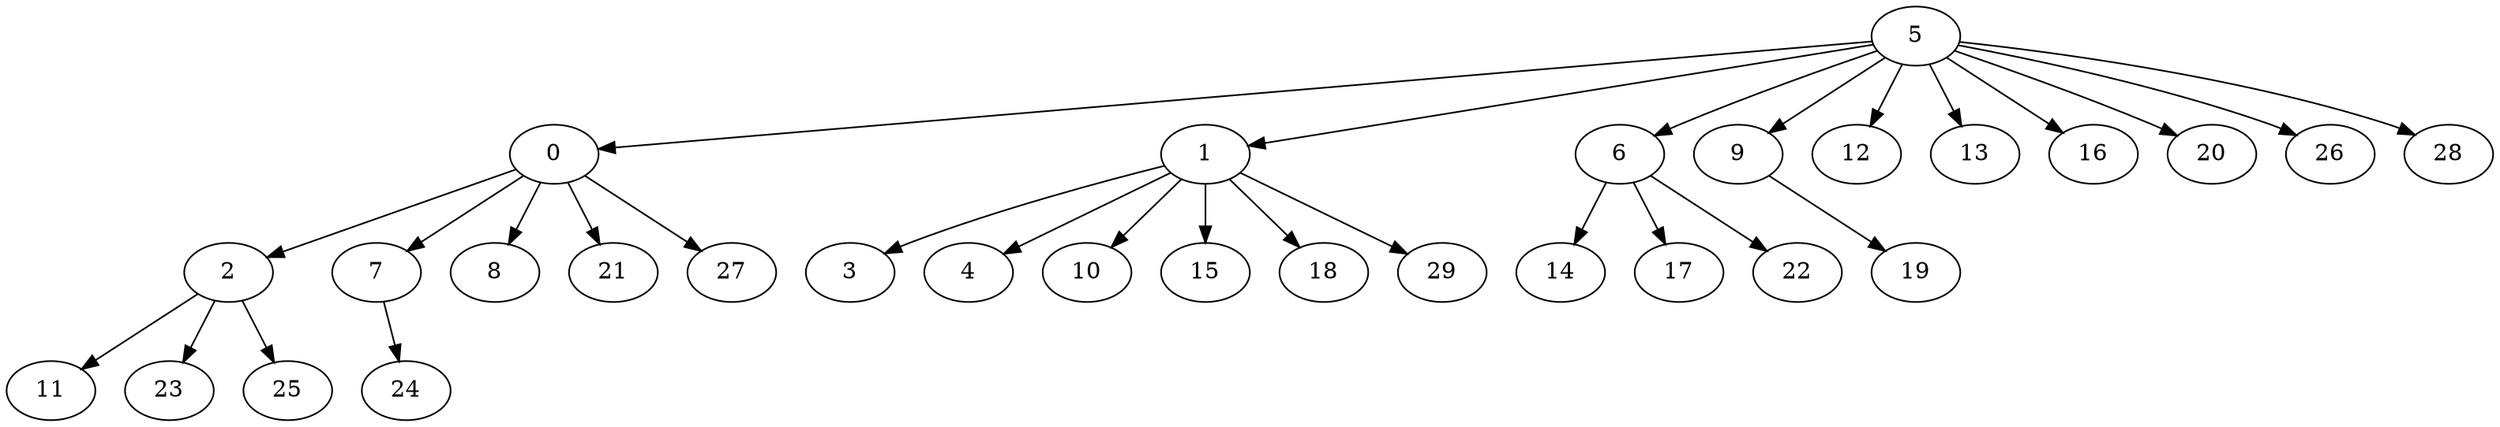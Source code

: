 digraph Dorogovtsev_Mendes_nodes_30_BFS_5 {
5;
0;
1;
6;
9;
12;
13;
16;
20;
26;
28;
2;
7;
8;
21;
27;
3;
4;
10;
15;
18;
29;
14;
17;
22;
19;
11;
23;
25;
24;
5 -> 0;
5 -> 1;
5 -> 6;
5 -> 9;
5 -> 12;
5 -> 13;
5 -> 16;
5 -> 20;
5 -> 26;
5 -> 28;
0 -> 2;
0 -> 7;
0 -> 8;
0 -> 21;
0 -> 27;
1 -> 3;
1 -> 4;
1 -> 10;
1 -> 15;
1 -> 18;
1 -> 29;
6 -> 14;
6 -> 17;
6 -> 22;
9 -> 19;
2 -> 11;
2 -> 23;
2 -> 25;
7 -> 24;
}